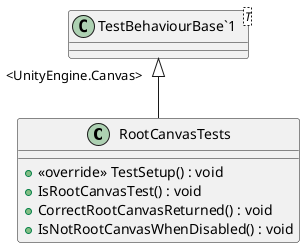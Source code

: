 @startuml
class RootCanvasTests {
    + <<override>> TestSetup() : void
    + IsRootCanvasTest() : void
    + CorrectRootCanvasReturned() : void
    + IsNotRootCanvasWhenDisabled() : void
}
class "TestBehaviourBase`1"<T> {
}
"TestBehaviourBase`1" "<UnityEngine.Canvas>" <|-- RootCanvasTests
@enduml

